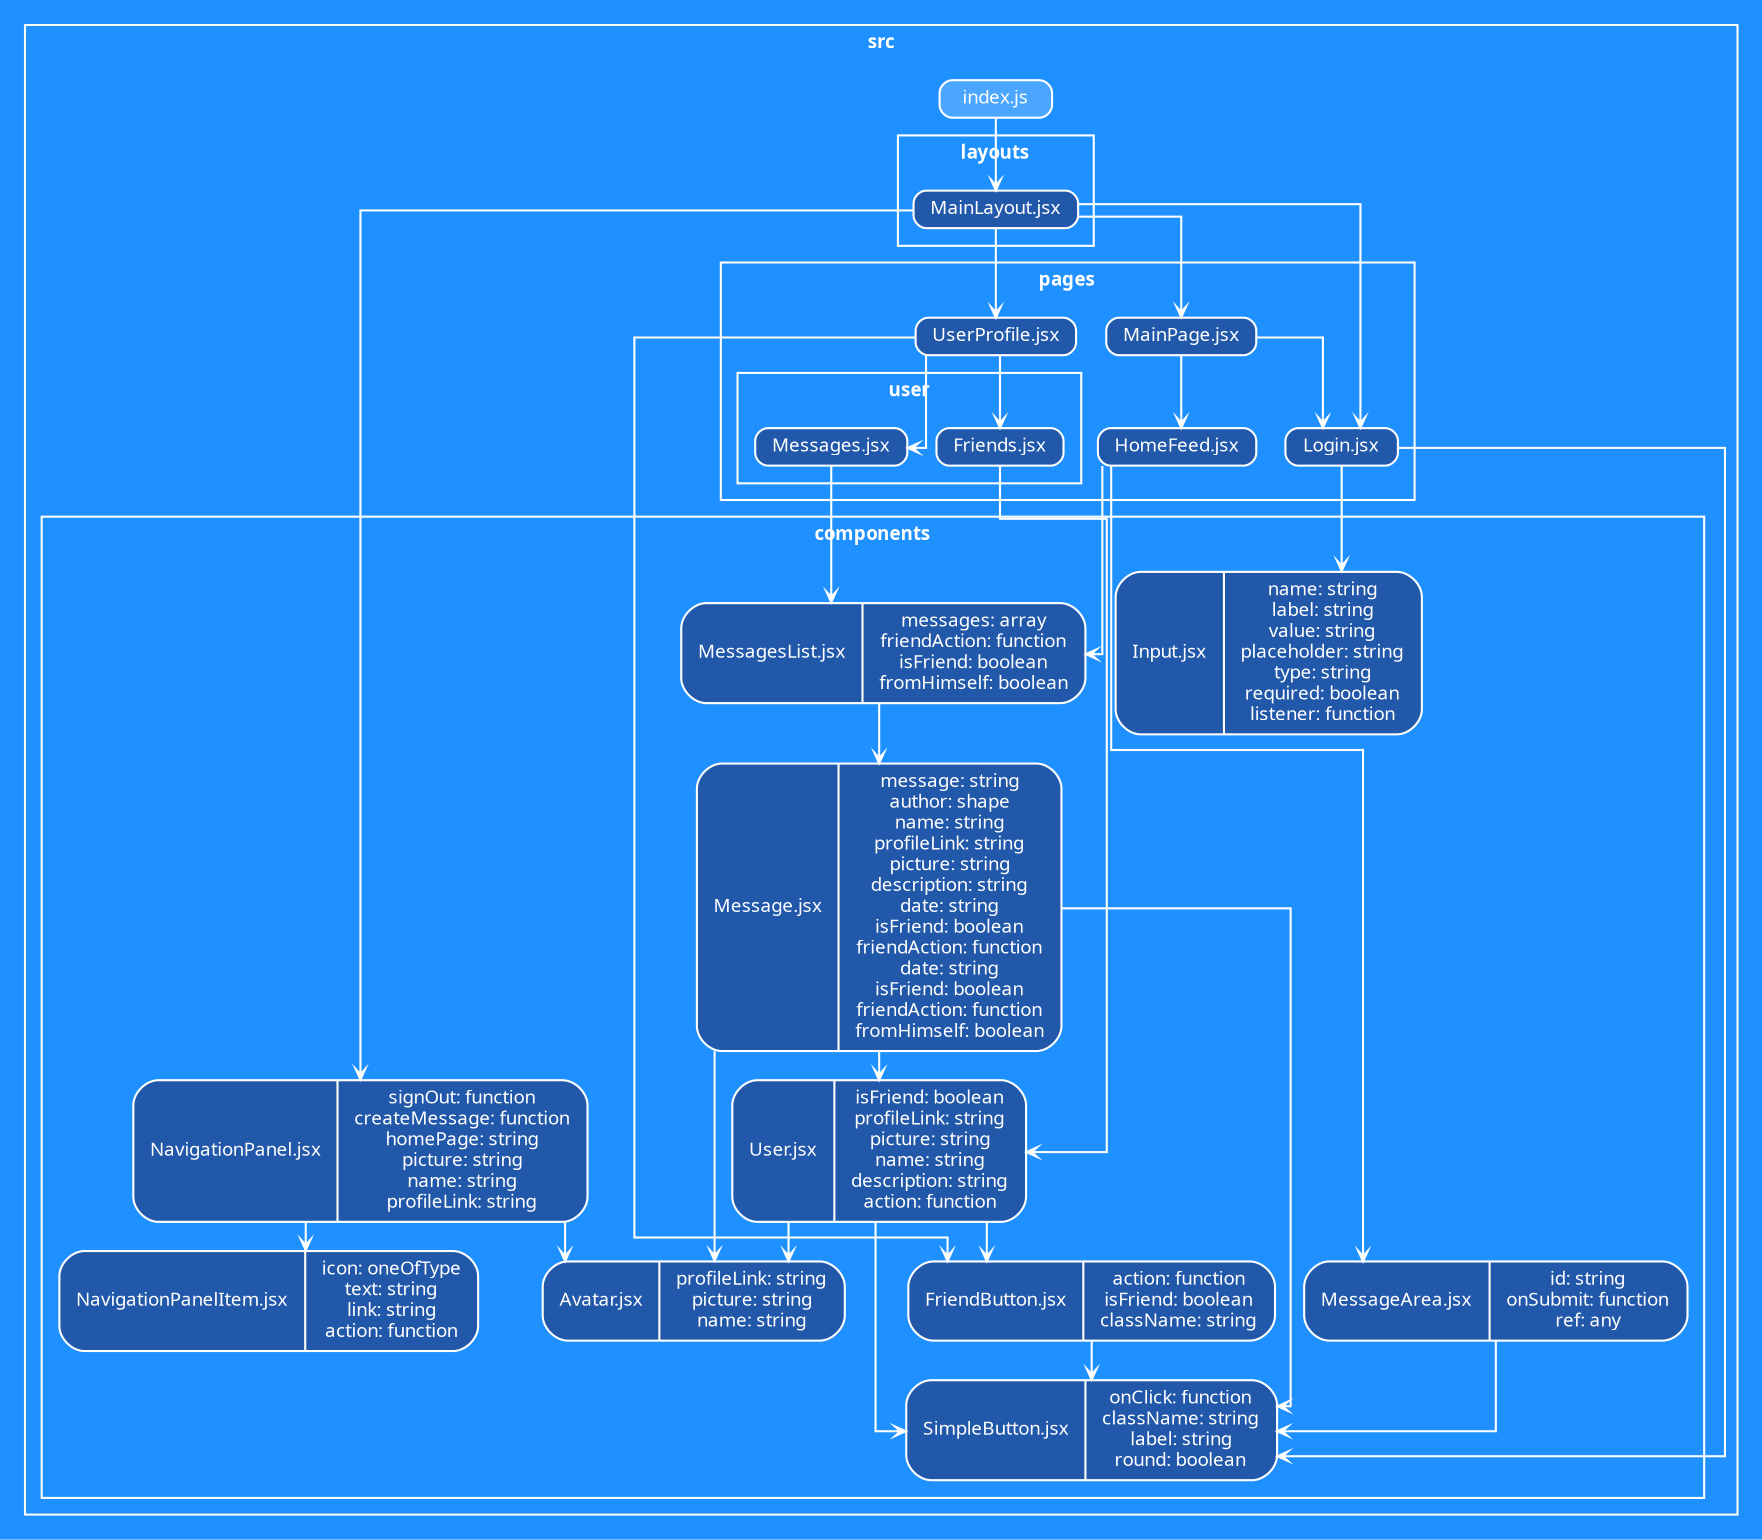 strict digraph "dependency-cruiser output"{
    ordering="out" rankdir="TD" splines="ortho" overlap="false" nodesep="0.2" ranksep="0.18" fontname="IBM Plex Sans Bold" fontsize="9" style="" fillcolor="transparent" compound="true" bgcolor="dodgerblue" color="white" fontcolor="white" concentrate="true"
    node [shape="record" style="rounded, filled" height="0.2" color="white" fillcolor="#ffffff33" fontcolor="white" fontname="IBM Plex Sans" fontsize="9"]
    edge [arrowhead="vee" arrowsize="0.5" penwidth="1" color="white" fontname="Helvetica" fontsize="9" fontcolor="white"]

    subgraph "cluster_src" {label="src" subgraph "cluster_src/components" {label="components" "src/components/Avatar.jsx" [label="<comp>Avatar.jsx|<props>
profileLink: string\npicture: string\nname: string" tooltip="Avatar.jsx" URL="src/components/Avatar.jsx" fillcolor="#2258aa"] } }
    subgraph "cluster_src" {label="src" subgraph "cluster_src/components" {label="components" "src/components/FriendButton.jsx" [label="<comp>FriendButton.jsx|<props>
action: function\nisFriend: boolean\nclassName: string" tooltip="FriendButton.jsx" URL="src/components/FriendButton.jsx" fillcolor="#2258aa"] } }
    "src/components/FriendButton.jsx" -> "src/components/SimpleButton.jsx"
    subgraph "cluster_src" {label="src" subgraph "cluster_src/components" {label="components" "src/components/Input.jsx" [label="<comp>Input.jsx|<props>
name: string\nlabel: string\nvalue: string\nplaceholder: string\ntype: string\nrequired: boolean\nlistener: function" tooltip="Input.jsx" URL="src/components/Input.jsx" fillcolor="#2258aa"] } }
    subgraph "cluster_src" {label="src" subgraph "cluster_src/components" {label="components" "src/components/Message.jsx" [label="<comp>Message.jsx|<props>
message: string\nauthor: shape\nname: string\nprofileLink: string\npicture: string\ndescription: string\ndate: string\nisFriend: boolean\nfriendAction: function\ndate: string\nisFriend: boolean\nfriendAction: function\nfromHimself: boolean" tooltip="Message.jsx" URL="src/components/Message.jsx" fillcolor="#2258aa"] } }
    "src/components/Message.jsx" -> "src/components/Avatar.jsx"
    "src/components/Message.jsx" -> "src/components/SimpleButton.jsx"
    "src/components/Message.jsx" -> "src/components/User.jsx"
    subgraph "cluster_src" {label="src" subgraph "cluster_src/components" {label="components" "src/components/MessageArea.jsx" [label="<comp>MessageArea.jsx|<props>
id: string\nonSubmit: function\nref: any" tooltip="MessageArea.jsx" URL="src/components/MessageArea.jsx" fillcolor="#2258aa"] } }
    "src/components/MessageArea.jsx" -> "src/components/SimpleButton.jsx"
    subgraph "cluster_src" {label="src" subgraph "cluster_src/components" {label="components" "src/components/MessagesList.jsx" [label="<comp>MessagesList.jsx|<props>
messages: array\nfriendAction: function\nisFriend: boolean\nfromHimself: boolean" tooltip="MessagesList.jsx" URL="src/components/MessagesList.jsx" fillcolor="#2258aa"] } }
    "src/components/MessagesList.jsx" -> "src/components/Message.jsx"
    subgraph "cluster_src" {label="src" subgraph "cluster_src/components" {label="components" "src/components/NavigationPanel.jsx" [label="<comp>NavigationPanel.jsx|<props>
signOut: function\ncreateMessage: function\nhomePage: string\npicture: string\nname: string\nprofileLink: string" tooltip="NavigationPanel.jsx" URL="src/components/NavigationPanel.jsx" fillcolor="#2258aa"] } }
    "src/components/NavigationPanel.jsx" -> "src/components/Avatar.jsx"
    "src/components/NavigationPanel.jsx" -> "src/components/NavigationPanelItem.jsx"
    subgraph "cluster_src" {label="src" subgraph "cluster_src/components" {label="components" "src/components/NavigationPanelItem.jsx" [label="<comp>NavigationPanelItem.jsx|<props>
icon: oneOfType\ntext: string\nlink: string\naction: function" tooltip="NavigationPanelItem.jsx" URL="src/components/NavigationPanelItem.jsx" fillcolor="#2258aa"] } }
    subgraph "cluster_src" {label="src" subgraph "cluster_src/components" {label="components" "src/components/SimpleButton.jsx" [label="<comp>SimpleButton.jsx|<props>
onClick: function\nclassName: string\nlabel: string\nround: boolean" tooltip="SimpleButton.jsx" URL="src/components/SimpleButton.jsx" fillcolor="#2258aa"] } }
    subgraph "cluster_src" {label="src" subgraph "cluster_src/components" {label="components" "src/components/User.jsx" [label="<comp>User.jsx|<props>
isFriend: boolean\nprofileLink: string\npicture: string\nname: string\ndescription: string\naction: function" tooltip="isFriend, profileLink, picture, name, description, action" URL="src/components/User.jsx" fillcolor="#2258aa"] } }
    "src/components/User.jsx" -> "src/components/Avatar.jsx"
    "src/components/User.jsx" -> "src/components/FriendButton.jsx"
    "src/components/User.jsx" -> "src/components/SimpleButton.jsx"
    subgraph "cluster_src" {label="src" "src/index.js" [label=<index.js> tooltip="index.js" URL="src/index.js" ] }
    "src/index.js" -> "src/layouts/MainLayout.jsx"
    "src/layouts/MainLayout.jsx" -> "src/pages/Login.jsx"
    "src/layouts/MainLayout.jsx" -> "src/pages/MainPage.jsx"
    "src/layouts/MainLayout.jsx" -> "src/pages/UserProfile.jsx"
    subgraph "cluster_src" {label="src" subgraph "cluster_src/layouts" {label="layouts" "src/layouts/MainLayout.jsx" [label=<MainLayout.jsx> tooltip="MainLayout.jsx" URL="src/layouts/MainLayout.jsx" fillcolor="#2258aa"] } }
    "src/layouts/MainLayout.jsx" -> "src/components/NavigationPanel.jsx"
    subgraph "cluster_src" {label="src" subgraph "cluster_src/pages" {label="pages" "src/pages/HomeFeed.jsx" [label=<HomeFeed.jsx> tooltip="HomeFeed.jsx" URL="src/pages/HomeFeed.jsx" fillcolor="#2258aa"] } }
    "src/pages/HomeFeed.jsx" -> "src/components/MessageArea.jsx"
    "src/pages/HomeFeed.jsx" -> "src/components/MessagesList.jsx"
    subgraph "cluster_src" {label="src" subgraph "cluster_src/pages" {label="pages" "src/pages/Login.jsx" [label=<Login.jsx> tooltip="Login.jsx" URL="src/pages/Login.jsx" fillcolor="#2258aa"] } }
    "src/pages/Login.jsx" -> "src/components/Input.jsx"
    "src/pages/Login.jsx" -> "src/components/SimpleButton.jsx"
    subgraph "cluster_src" {label="src" subgraph "cluster_src/pages" {label="pages" "src/pages/MainPage.jsx" [label=<MainPage.jsx> tooltip="MainPage.jsx" URL="src/pages/MainPage.jsx" fillcolor="#2258aa"] } }
    "src/pages/MainPage.jsx" -> "src/pages/HomeFeed.jsx"
    "src/pages/MainPage.jsx" -> "src/pages/Login.jsx"
    subgraph "cluster_src" {label="src" subgraph "cluster_src/pages" {label="pages" "src/pages/UserProfile.jsx" [label=<UserProfile.jsx> tooltip="UserProfile.jsx" URL="src/pages/UserProfile.jsx" fillcolor="#2258aa"] } }
    "src/pages/UserProfile.jsx" -> "src/components/FriendButton.jsx"
    "src/pages/UserProfile.jsx" -> "src/pages/user/Friends.jsx"
    "src/pages/UserProfile.jsx" -> "src/pages/user/Messages.jsx"
    subgraph "cluster_src" {label="src" subgraph "cluster_src/pages" {label="pages" subgraph "cluster_src/pages/user" {label="user" "src/pages/user/Friends.jsx" [label=<Friends.jsx> tooltip="Friends.jsx" URL="src/pages/user/Friends.jsx" fillcolor="#2258aa"] } } }
    "src/pages/user/Friends.jsx" -> "src/components/User.jsx"
    subgraph "cluster_src" {label="src" subgraph "cluster_src/pages" {label="pages" subgraph "cluster_src/pages/user" {label="user" "src/pages/user/Messages.jsx" [label=<Messages.jsx> tooltip="Messages.jsx" URL="src/pages/user/Messages.jsx" fillcolor="#2258aa"] } } }
    "src/pages/user/Messages.jsx" -> "src/components/MessagesList.jsx"
}
